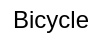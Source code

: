 <mxfile version="13.10.1" type="device"><diagram id="9nefdRxjKQE4uIntXXzB" name="Page-1"><mxGraphModel dx="865" dy="457" grid="1" gridSize="10" guides="1" tooltips="1" connect="1" arrows="1" fold="1" page="1" pageScale="1" pageWidth="850" pageHeight="1100" math="0" shadow="0"><root><mxCell id="0"/><mxCell id="1" parent="0"/><mxCell id="rFd9vdLbt1hLWtcs7WhE-1" value="Bicycle" style="text;html=1;resizable=0;autosize=1;align=center;verticalAlign=middle;points=[];fillColor=none;strokeColor=none;rounded=0;" vertex="1" parent="1"><mxGeometry x="70" y="140" width="50" height="20" as="geometry"/></mxCell></root></mxGraphModel></diagram></mxfile>